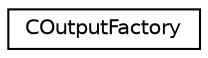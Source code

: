 digraph "Graphical Class Hierarchy"
{
 // LATEX_PDF_SIZE
  edge [fontname="Helvetica",fontsize="10",labelfontname="Helvetica",labelfontsize="10"];
  node [fontname="Helvetica",fontsize="10",shape=record];
  rankdir="LR";
  Node0 [label="COutputFactory",height=0.2,width=0.4,color="black", fillcolor="white", style="filled",URL="$classCOutputFactory.html",tooltip=" "];
}
